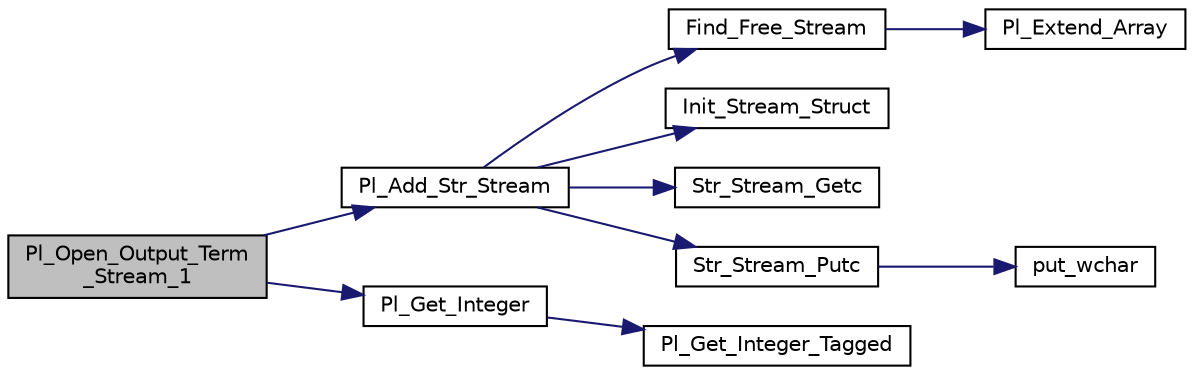 digraph "Pl_Open_Output_Term_Stream_1"
{
  edge [fontname="Helvetica",fontsize="10",labelfontname="Helvetica",labelfontsize="10"];
  node [fontname="Helvetica",fontsize="10",shape=record];
  rankdir="LR";
  Node1 [label="Pl_Open_Output_Term\l_Stream_1",height=0.2,width=0.4,color="black", fillcolor="grey75", style="filled", fontcolor="black"];
  Node1 -> Node2 [color="midnightblue",fontsize="10",style="solid",fontname="Helvetica"];
  Node2 [label="Pl_Add_Str_Stream",height=0.2,width=0.4,color="black", fillcolor="white", style="filled",URL="$stream__supp_8c.html#abc6cb27a35dbac2ebfa72acf4808b2ce"];
  Node2 -> Node3 [color="midnightblue",fontsize="10",style="solid",fontname="Helvetica"];
  Node3 [label="Find_Free_Stream",height=0.2,width=0.4,color="black", fillcolor="white", style="filled",URL="$stream__supp_8c.html#a5322f52abc95d28d23976f5213577b2c"];
  Node3 -> Node4 [color="midnightblue",fontsize="10",style="solid",fontname="Helvetica"];
  Node4 [label="Pl_Extend_Array",height=0.2,width=0.4,color="black", fillcolor="white", style="filled",URL="$misc_8c.html#a2f56b2c86f0305e8b7e13e6150578d36"];
  Node2 -> Node5 [color="midnightblue",fontsize="10",style="solid",fontname="Helvetica"];
  Node5 [label="Init_Stream_Struct",height=0.2,width=0.4,color="black", fillcolor="white", style="filled",URL="$stream__supp_8c.html#a7acc02d98466c96414fab011fd79c27c"];
  Node2 -> Node6 [color="midnightblue",fontsize="10",style="solid",fontname="Helvetica"];
  Node6 [label="Str_Stream_Getc",height=0.2,width=0.4,color="black", fillcolor="white", style="filled",URL="$stream__supp_8c.html#a2d7d220ae1d3deae83c3764c7d06389c"];
  Node2 -> Node7 [color="midnightblue",fontsize="10",style="solid",fontname="Helvetica"];
  Node7 [label="Str_Stream_Putc",height=0.2,width=0.4,color="black", fillcolor="white", style="filled",URL="$stream__supp_8c.html#aa573baf1086a8ffbc5f241442c2d55ad"];
  Node7 -> Node8 [color="midnightblue",fontsize="10",style="solid",fontname="Helvetica"];
  Node8 [label="put_wchar",height=0.2,width=0.4,color="black", fillcolor="white", style="filled",URL="$pl__wchar_8c.html#a31bcb7c7ad4174170702cb4399feb8e3"];
  Node1 -> Node9 [color="midnightblue",fontsize="10",style="solid",fontname="Helvetica"];
  Node9 [label="Pl_Get_Integer",height=0.2,width=0.4,color="black", fillcolor="white", style="filled",URL="$wam__inst_8c.html#a4674b6fe0ab6340bbe076f8d485673e7"];
  Node9 -> Node10 [color="midnightblue",fontsize="10",style="solid",fontname="Helvetica"];
  Node10 [label="Pl_Get_Integer_Tagged",height=0.2,width=0.4,color="black", fillcolor="white", style="filled",URL="$wam__inst_8c.html#a6fb0a22a4b407baa8bd1c6bb8f18675d"];
}

